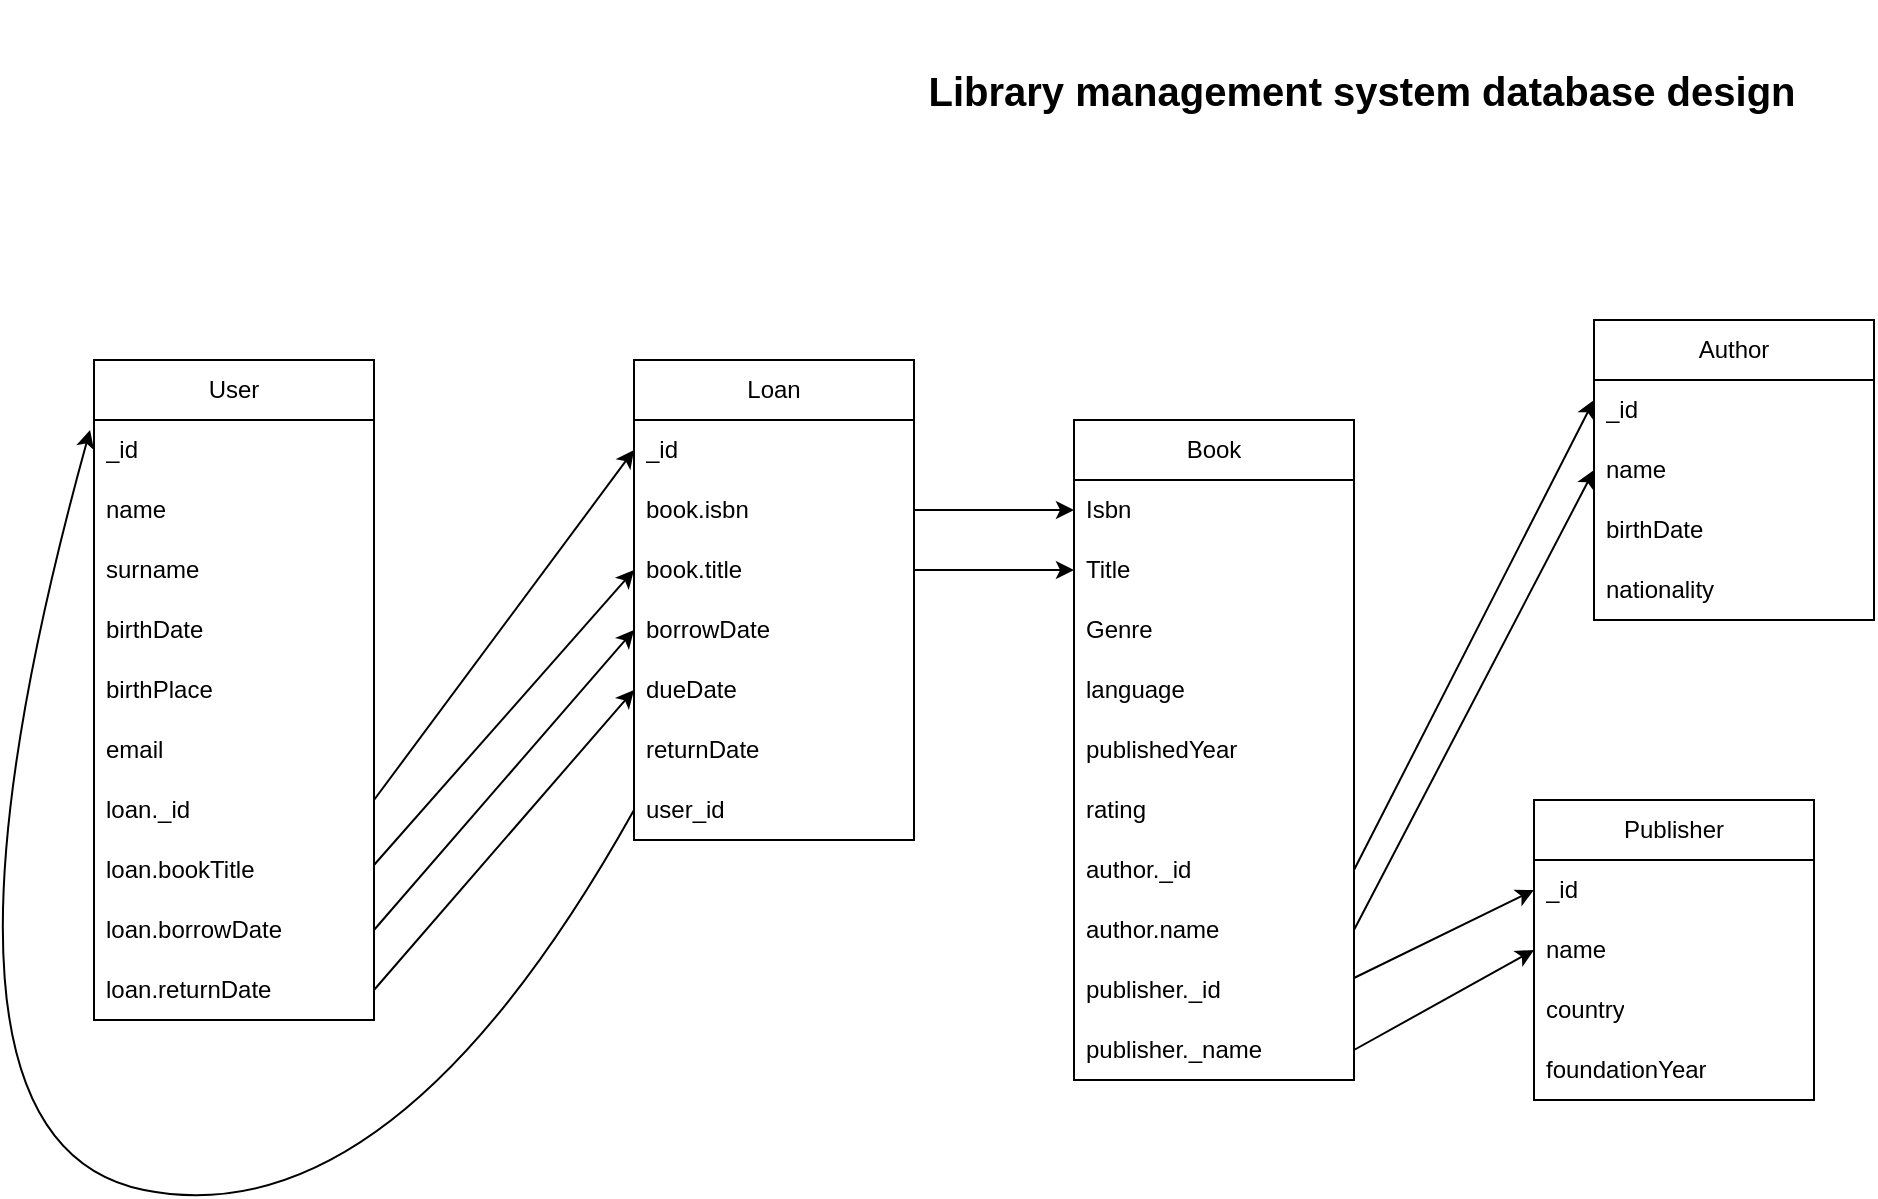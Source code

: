 <mxfile version="27.0.5">
  <diagram name="Pagina-1" id="GisjgTDZFiwCTRlyo9nu">
    <mxGraphModel dx="1611" dy="1192" grid="1" gridSize="10" guides="1" tooltips="1" connect="1" arrows="1" fold="1" page="1" pageScale="1" pageWidth="827" pageHeight="1169" math="0" shadow="0">
      <root>
        <mxCell id="0" />
        <mxCell id="1" parent="0" />
        <mxCell id="fs7NH-PJSdAx7dNadCSb-1" value="&lt;font style=&quot;font-size: 20px;&quot;&gt;&lt;b&gt;Library management system database design&lt;/b&gt;&lt;/font&gt;" style="text;html=1;align=center;verticalAlign=middle;whiteSpace=wrap;rounded=0;" vertex="1" parent="1">
          <mxGeometry x="179" y="60" width="470" height="90" as="geometry" />
        </mxCell>
        <mxCell id="fs7NH-PJSdAx7dNadCSb-2" value="Book" style="swimlane;fontStyle=0;childLayout=stackLayout;horizontal=1;startSize=30;horizontalStack=0;resizeParent=1;resizeParentMax=0;resizeLast=0;collapsible=1;marginBottom=0;whiteSpace=wrap;html=1;" vertex="1" parent="1">
          <mxGeometry x="270" y="270" width="140" height="330" as="geometry">
            <mxRectangle x="70" y="220" width="70" height="30" as="alternateBounds" />
          </mxGeometry>
        </mxCell>
        <mxCell id="fs7NH-PJSdAx7dNadCSb-3" value="Isbn" style="text;strokeColor=none;fillColor=none;align=left;verticalAlign=middle;spacingLeft=4;spacingRight=4;overflow=hidden;points=[[0,0.5],[1,0.5]];portConstraint=eastwest;rotatable=0;whiteSpace=wrap;html=1;" vertex="1" parent="fs7NH-PJSdAx7dNadCSb-2">
          <mxGeometry y="30" width="140" height="30" as="geometry" />
        </mxCell>
        <mxCell id="fs7NH-PJSdAx7dNadCSb-4" value="Title" style="text;strokeColor=none;fillColor=none;align=left;verticalAlign=middle;spacingLeft=4;spacingRight=4;overflow=hidden;points=[[0,0.5],[1,0.5]];portConstraint=eastwest;rotatable=0;whiteSpace=wrap;html=1;" vertex="1" parent="fs7NH-PJSdAx7dNadCSb-2">
          <mxGeometry y="60" width="140" height="30" as="geometry" />
        </mxCell>
        <mxCell id="fs7NH-PJSdAx7dNadCSb-5" value="Genre" style="text;strokeColor=none;fillColor=none;align=left;verticalAlign=middle;spacingLeft=4;spacingRight=4;overflow=hidden;points=[[0,0.5],[1,0.5]];portConstraint=eastwest;rotatable=0;whiteSpace=wrap;html=1;" vertex="1" parent="fs7NH-PJSdAx7dNadCSb-2">
          <mxGeometry y="90" width="140" height="30" as="geometry" />
        </mxCell>
        <mxCell id="fs7NH-PJSdAx7dNadCSb-27" value="language" style="text;strokeColor=none;fillColor=none;align=left;verticalAlign=middle;spacingLeft=4;spacingRight=4;overflow=hidden;points=[[0,0.5],[1,0.5]];portConstraint=eastwest;rotatable=0;whiteSpace=wrap;html=1;" vertex="1" parent="fs7NH-PJSdAx7dNadCSb-2">
          <mxGeometry y="120" width="140" height="30" as="geometry" />
        </mxCell>
        <mxCell id="fs7NH-PJSdAx7dNadCSb-28" value="publishedYear" style="text;strokeColor=none;fillColor=none;align=left;verticalAlign=middle;spacingLeft=4;spacingRight=4;overflow=hidden;points=[[0,0.5],[1,0.5]];portConstraint=eastwest;rotatable=0;whiteSpace=wrap;html=1;" vertex="1" parent="fs7NH-PJSdAx7dNadCSb-2">
          <mxGeometry y="150" width="140" height="30" as="geometry" />
        </mxCell>
        <mxCell id="fs7NH-PJSdAx7dNadCSb-29" value="rating" style="text;strokeColor=none;fillColor=none;align=left;verticalAlign=middle;spacingLeft=4;spacingRight=4;overflow=hidden;points=[[0,0.5],[1,0.5]];portConstraint=eastwest;rotatable=0;whiteSpace=wrap;html=1;" vertex="1" parent="fs7NH-PJSdAx7dNadCSb-2">
          <mxGeometry y="180" width="140" height="30" as="geometry" />
        </mxCell>
        <mxCell id="fs7NH-PJSdAx7dNadCSb-30" value="author._id" style="text;strokeColor=none;fillColor=none;align=left;verticalAlign=middle;spacingLeft=4;spacingRight=4;overflow=hidden;points=[[0,0.5],[1,0.5]];portConstraint=eastwest;rotatable=0;whiteSpace=wrap;html=1;" vertex="1" parent="fs7NH-PJSdAx7dNadCSb-2">
          <mxGeometry y="210" width="140" height="30" as="geometry" />
        </mxCell>
        <mxCell id="fs7NH-PJSdAx7dNadCSb-31" value="author.name" style="text;strokeColor=none;fillColor=none;align=left;verticalAlign=middle;spacingLeft=4;spacingRight=4;overflow=hidden;points=[[0,0.5],[1,0.5]];portConstraint=eastwest;rotatable=0;whiteSpace=wrap;html=1;" vertex="1" parent="fs7NH-PJSdAx7dNadCSb-2">
          <mxGeometry y="240" width="140" height="30" as="geometry" />
        </mxCell>
        <mxCell id="fs7NH-PJSdAx7dNadCSb-32" value="publisher._id" style="text;strokeColor=none;fillColor=none;align=left;verticalAlign=middle;spacingLeft=4;spacingRight=4;overflow=hidden;points=[[0,0.5],[1,0.5]];portConstraint=eastwest;rotatable=0;whiteSpace=wrap;html=1;" vertex="1" parent="fs7NH-PJSdAx7dNadCSb-2">
          <mxGeometry y="270" width="140" height="30" as="geometry" />
        </mxCell>
        <mxCell id="fs7NH-PJSdAx7dNadCSb-34" value="publisher._name" style="text;strokeColor=none;fillColor=none;align=left;verticalAlign=middle;spacingLeft=4;spacingRight=4;overflow=hidden;points=[[0,0.5],[1,0.5]];portConstraint=eastwest;rotatable=0;whiteSpace=wrap;html=1;" vertex="1" parent="fs7NH-PJSdAx7dNadCSb-2">
          <mxGeometry y="300" width="140" height="30" as="geometry" />
        </mxCell>
        <mxCell id="fs7NH-PJSdAx7dNadCSb-6" value="Author" style="swimlane;fontStyle=0;childLayout=stackLayout;horizontal=1;startSize=30;horizontalStack=0;resizeParent=1;resizeParentMax=0;resizeLast=0;collapsible=1;marginBottom=0;whiteSpace=wrap;html=1;" vertex="1" parent="1">
          <mxGeometry x="530" y="220" width="140" height="150" as="geometry" />
        </mxCell>
        <mxCell id="fs7NH-PJSdAx7dNadCSb-7" value="_id" style="text;strokeColor=none;fillColor=none;align=left;verticalAlign=middle;spacingLeft=4;spacingRight=4;overflow=hidden;points=[[0,0.5],[1,0.5]];portConstraint=eastwest;rotatable=0;whiteSpace=wrap;html=1;" vertex="1" parent="fs7NH-PJSdAx7dNadCSb-6">
          <mxGeometry y="30" width="140" height="30" as="geometry" />
        </mxCell>
        <mxCell id="fs7NH-PJSdAx7dNadCSb-8" value="name" style="text;strokeColor=none;fillColor=none;align=left;verticalAlign=middle;spacingLeft=4;spacingRight=4;overflow=hidden;points=[[0,0.5],[1,0.5]];portConstraint=eastwest;rotatable=0;whiteSpace=wrap;html=1;" vertex="1" parent="fs7NH-PJSdAx7dNadCSb-6">
          <mxGeometry y="60" width="140" height="30" as="geometry" />
        </mxCell>
        <mxCell id="fs7NH-PJSdAx7dNadCSb-9" value="birthDate" style="text;strokeColor=none;fillColor=none;align=left;verticalAlign=middle;spacingLeft=4;spacingRight=4;overflow=hidden;points=[[0,0.5],[1,0.5]];portConstraint=eastwest;rotatable=0;whiteSpace=wrap;html=1;" vertex="1" parent="fs7NH-PJSdAx7dNadCSb-6">
          <mxGeometry y="90" width="140" height="30" as="geometry" />
        </mxCell>
        <mxCell id="fs7NH-PJSdAx7dNadCSb-35" value="nationality" style="text;strokeColor=none;fillColor=none;align=left;verticalAlign=middle;spacingLeft=4;spacingRight=4;overflow=hidden;points=[[0,0.5],[1,0.5]];portConstraint=eastwest;rotatable=0;whiteSpace=wrap;html=1;" vertex="1" parent="fs7NH-PJSdAx7dNadCSb-6">
          <mxGeometry y="120" width="140" height="30" as="geometry" />
        </mxCell>
        <mxCell id="fs7NH-PJSdAx7dNadCSb-10" value="Publisher" style="swimlane;fontStyle=0;childLayout=stackLayout;horizontal=1;startSize=30;horizontalStack=0;resizeParent=1;resizeParentMax=0;resizeLast=0;collapsible=1;marginBottom=0;whiteSpace=wrap;html=1;" vertex="1" parent="1">
          <mxGeometry x="500" y="460" width="140" height="150" as="geometry" />
        </mxCell>
        <mxCell id="fs7NH-PJSdAx7dNadCSb-11" value="_id" style="text;strokeColor=none;fillColor=none;align=left;verticalAlign=middle;spacingLeft=4;spacingRight=4;overflow=hidden;points=[[0,0.5],[1,0.5]];portConstraint=eastwest;rotatable=0;whiteSpace=wrap;html=1;" vertex="1" parent="fs7NH-PJSdAx7dNadCSb-10">
          <mxGeometry y="30" width="140" height="30" as="geometry" />
        </mxCell>
        <mxCell id="fs7NH-PJSdAx7dNadCSb-12" value="name" style="text;strokeColor=none;fillColor=none;align=left;verticalAlign=middle;spacingLeft=4;spacingRight=4;overflow=hidden;points=[[0,0.5],[1,0.5]];portConstraint=eastwest;rotatable=0;whiteSpace=wrap;html=1;" vertex="1" parent="fs7NH-PJSdAx7dNadCSb-10">
          <mxGeometry y="60" width="140" height="30" as="geometry" />
        </mxCell>
        <mxCell id="fs7NH-PJSdAx7dNadCSb-13" value="country" style="text;strokeColor=none;fillColor=none;align=left;verticalAlign=middle;spacingLeft=4;spacingRight=4;overflow=hidden;points=[[0,0.5],[1,0.5]];portConstraint=eastwest;rotatable=0;whiteSpace=wrap;html=1;" vertex="1" parent="fs7NH-PJSdAx7dNadCSb-10">
          <mxGeometry y="90" width="140" height="30" as="geometry" />
        </mxCell>
        <mxCell id="fs7NH-PJSdAx7dNadCSb-36" value="foundationYear" style="text;strokeColor=none;fillColor=none;align=left;verticalAlign=middle;spacingLeft=4;spacingRight=4;overflow=hidden;points=[[0,0.5],[1,0.5]];portConstraint=eastwest;rotatable=0;whiteSpace=wrap;html=1;" vertex="1" parent="fs7NH-PJSdAx7dNadCSb-10">
          <mxGeometry y="120" width="140" height="30" as="geometry" />
        </mxCell>
        <mxCell id="fs7NH-PJSdAx7dNadCSb-18" value="Loan" style="swimlane;fontStyle=0;childLayout=stackLayout;horizontal=1;startSize=30;horizontalStack=0;resizeParent=1;resizeParentMax=0;resizeLast=0;collapsible=1;marginBottom=0;whiteSpace=wrap;html=1;" vertex="1" parent="1">
          <mxGeometry x="50" y="240" width="140" height="240" as="geometry" />
        </mxCell>
        <mxCell id="fs7NH-PJSdAx7dNadCSb-19" value="_id" style="text;strokeColor=none;fillColor=none;align=left;verticalAlign=middle;spacingLeft=4;spacingRight=4;overflow=hidden;points=[[0,0.5],[1,0.5]];portConstraint=eastwest;rotatable=0;whiteSpace=wrap;html=1;" vertex="1" parent="fs7NH-PJSdAx7dNadCSb-18">
          <mxGeometry y="30" width="140" height="30" as="geometry" />
        </mxCell>
        <mxCell id="fs7NH-PJSdAx7dNadCSb-20" value="book.isbn" style="text;strokeColor=none;fillColor=none;align=left;verticalAlign=middle;spacingLeft=4;spacingRight=4;overflow=hidden;points=[[0,0.5],[1,0.5]];portConstraint=eastwest;rotatable=0;whiteSpace=wrap;html=1;" vertex="1" parent="fs7NH-PJSdAx7dNadCSb-18">
          <mxGeometry y="60" width="140" height="30" as="geometry" />
        </mxCell>
        <mxCell id="fs7NH-PJSdAx7dNadCSb-21" value="book.title" style="text;strokeColor=none;fillColor=none;align=left;verticalAlign=middle;spacingLeft=4;spacingRight=4;overflow=hidden;points=[[0,0.5],[1,0.5]];portConstraint=eastwest;rotatable=0;whiteSpace=wrap;html=1;" vertex="1" parent="fs7NH-PJSdAx7dNadCSb-18">
          <mxGeometry y="90" width="140" height="30" as="geometry" />
        </mxCell>
        <mxCell id="fs7NH-PJSdAx7dNadCSb-44" value="borrowDate" style="text;strokeColor=none;fillColor=none;align=left;verticalAlign=middle;spacingLeft=4;spacingRight=4;overflow=hidden;points=[[0,0.5],[1,0.5]];portConstraint=eastwest;rotatable=0;whiteSpace=wrap;html=1;" vertex="1" parent="fs7NH-PJSdAx7dNadCSb-18">
          <mxGeometry y="120" width="140" height="30" as="geometry" />
        </mxCell>
        <mxCell id="fs7NH-PJSdAx7dNadCSb-45" value="dueDate" style="text;strokeColor=none;fillColor=none;align=left;verticalAlign=middle;spacingLeft=4;spacingRight=4;overflow=hidden;points=[[0,0.5],[1,0.5]];portConstraint=eastwest;rotatable=0;whiteSpace=wrap;html=1;" vertex="1" parent="fs7NH-PJSdAx7dNadCSb-18">
          <mxGeometry y="150" width="140" height="30" as="geometry" />
        </mxCell>
        <mxCell id="fs7NH-PJSdAx7dNadCSb-46" value="returnDate" style="text;strokeColor=none;fillColor=none;align=left;verticalAlign=middle;spacingLeft=4;spacingRight=4;overflow=hidden;points=[[0,0.5],[1,0.5]];portConstraint=eastwest;rotatable=0;whiteSpace=wrap;html=1;" vertex="1" parent="fs7NH-PJSdAx7dNadCSb-18">
          <mxGeometry y="180" width="140" height="30" as="geometry" />
        </mxCell>
        <mxCell id="fs7NH-PJSdAx7dNadCSb-47" value="user_id" style="text;strokeColor=none;fillColor=none;align=left;verticalAlign=middle;spacingLeft=4;spacingRight=4;overflow=hidden;points=[[0,0.5],[1,0.5]];portConstraint=eastwest;rotatable=0;whiteSpace=wrap;html=1;" vertex="1" parent="fs7NH-PJSdAx7dNadCSb-18">
          <mxGeometry y="210" width="140" height="30" as="geometry" />
        </mxCell>
        <mxCell id="fs7NH-PJSdAx7dNadCSb-22" value="User" style="swimlane;fontStyle=0;childLayout=stackLayout;horizontal=1;startSize=30;horizontalStack=0;resizeParent=1;resizeParentMax=0;resizeLast=0;collapsible=1;marginBottom=0;whiteSpace=wrap;html=1;" vertex="1" parent="1">
          <mxGeometry x="-220" y="240" width="140" height="330" as="geometry" />
        </mxCell>
        <mxCell id="fs7NH-PJSdAx7dNadCSb-23" value="_id" style="text;strokeColor=none;fillColor=none;align=left;verticalAlign=middle;spacingLeft=4;spacingRight=4;overflow=hidden;points=[[0,0.5],[1,0.5]];portConstraint=eastwest;rotatable=0;whiteSpace=wrap;html=1;" vertex="1" parent="fs7NH-PJSdAx7dNadCSb-22">
          <mxGeometry y="30" width="140" height="30" as="geometry" />
        </mxCell>
        <mxCell id="fs7NH-PJSdAx7dNadCSb-24" value="name" style="text;strokeColor=none;fillColor=none;align=left;verticalAlign=middle;spacingLeft=4;spacingRight=4;overflow=hidden;points=[[0,0.5],[1,0.5]];portConstraint=eastwest;rotatable=0;whiteSpace=wrap;html=1;" vertex="1" parent="fs7NH-PJSdAx7dNadCSb-22">
          <mxGeometry y="60" width="140" height="30" as="geometry" />
        </mxCell>
        <mxCell id="fs7NH-PJSdAx7dNadCSb-25" value="surname" style="text;strokeColor=none;fillColor=none;align=left;verticalAlign=middle;spacingLeft=4;spacingRight=4;overflow=hidden;points=[[0,0.5],[1,0.5]];portConstraint=eastwest;rotatable=0;whiteSpace=wrap;html=1;" vertex="1" parent="fs7NH-PJSdAx7dNadCSb-22">
          <mxGeometry y="90" width="140" height="30" as="geometry" />
        </mxCell>
        <mxCell id="fs7NH-PJSdAx7dNadCSb-37" value="birthDate" style="text;strokeColor=none;fillColor=none;align=left;verticalAlign=middle;spacingLeft=4;spacingRight=4;overflow=hidden;points=[[0,0.5],[1,0.5]];portConstraint=eastwest;rotatable=0;whiteSpace=wrap;html=1;" vertex="1" parent="fs7NH-PJSdAx7dNadCSb-22">
          <mxGeometry y="120" width="140" height="30" as="geometry" />
        </mxCell>
        <mxCell id="fs7NH-PJSdAx7dNadCSb-38" value="birthPlace" style="text;strokeColor=none;fillColor=none;align=left;verticalAlign=middle;spacingLeft=4;spacingRight=4;overflow=hidden;points=[[0,0.5],[1,0.5]];portConstraint=eastwest;rotatable=0;whiteSpace=wrap;html=1;" vertex="1" parent="fs7NH-PJSdAx7dNadCSb-22">
          <mxGeometry y="150" width="140" height="30" as="geometry" />
        </mxCell>
        <mxCell id="fs7NH-PJSdAx7dNadCSb-39" value="email" style="text;strokeColor=none;fillColor=none;align=left;verticalAlign=middle;spacingLeft=4;spacingRight=4;overflow=hidden;points=[[0,0.5],[1,0.5]];portConstraint=eastwest;rotatable=0;whiteSpace=wrap;html=1;" vertex="1" parent="fs7NH-PJSdAx7dNadCSb-22">
          <mxGeometry y="180" width="140" height="30" as="geometry" />
        </mxCell>
        <mxCell id="fs7NH-PJSdAx7dNadCSb-40" value="loan._id" style="text;strokeColor=none;fillColor=none;align=left;verticalAlign=middle;spacingLeft=4;spacingRight=4;overflow=hidden;points=[[0,0.5],[1,0.5]];portConstraint=eastwest;rotatable=0;whiteSpace=wrap;html=1;" vertex="1" parent="fs7NH-PJSdAx7dNadCSb-22">
          <mxGeometry y="210" width="140" height="30" as="geometry" />
        </mxCell>
        <mxCell id="fs7NH-PJSdAx7dNadCSb-41" value="loan.bookTitle" style="text;strokeColor=none;fillColor=none;align=left;verticalAlign=middle;spacingLeft=4;spacingRight=4;overflow=hidden;points=[[0,0.5],[1,0.5]];portConstraint=eastwest;rotatable=0;whiteSpace=wrap;html=1;" vertex="1" parent="fs7NH-PJSdAx7dNadCSb-22">
          <mxGeometry y="240" width="140" height="30" as="geometry" />
        </mxCell>
        <mxCell id="fs7NH-PJSdAx7dNadCSb-42" value="loan.borrowDate" style="text;strokeColor=none;fillColor=none;align=left;verticalAlign=middle;spacingLeft=4;spacingRight=4;overflow=hidden;points=[[0,0.5],[1,0.5]];portConstraint=eastwest;rotatable=0;whiteSpace=wrap;html=1;" vertex="1" parent="fs7NH-PJSdAx7dNadCSb-22">
          <mxGeometry y="270" width="140" height="30" as="geometry" />
        </mxCell>
        <mxCell id="fs7NH-PJSdAx7dNadCSb-43" value="loan.returnDate" style="text;strokeColor=none;fillColor=none;align=left;verticalAlign=middle;spacingLeft=4;spacingRight=4;overflow=hidden;points=[[0,0.5],[1,0.5]];portConstraint=eastwest;rotatable=0;whiteSpace=wrap;html=1;" vertex="1" parent="fs7NH-PJSdAx7dNadCSb-22">
          <mxGeometry y="300" width="140" height="30" as="geometry" />
        </mxCell>
        <mxCell id="fs7NH-PJSdAx7dNadCSb-33" value="" style="endArrow=classic;html=1;rounded=0;exitX=1;exitY=0.5;exitDx=0;exitDy=0;entryX=0;entryY=0.333;entryDx=0;entryDy=0;entryPerimeter=0;" edge="1" parent="1" source="fs7NH-PJSdAx7dNadCSb-30" target="fs7NH-PJSdAx7dNadCSb-7">
          <mxGeometry width="50" height="50" relative="1" as="geometry">
            <mxPoint x="210" y="470" as="sourcePoint" />
            <mxPoint x="260" y="420" as="targetPoint" />
            <Array as="points" />
          </mxGeometry>
        </mxCell>
        <mxCell id="fs7NH-PJSdAx7dNadCSb-48" value="" style="endArrow=classic;html=1;rounded=0;exitX=1;exitY=0.5;exitDx=0;exitDy=0;entryX=0;entryY=0.5;entryDx=0;entryDy=0;" edge="1" parent="1" source="fs7NH-PJSdAx7dNadCSb-31" target="fs7NH-PJSdAx7dNadCSb-8">
          <mxGeometry width="50" height="50" relative="1" as="geometry">
            <mxPoint x="210" y="465" as="sourcePoint" />
            <mxPoint x="530" y="280" as="targetPoint" />
            <Array as="points" />
          </mxGeometry>
        </mxCell>
        <mxCell id="fs7NH-PJSdAx7dNadCSb-49" value="" style="endArrow=classic;html=1;rounded=0;exitX=1;exitY=0.3;exitDx=0;exitDy=0;exitPerimeter=0;entryX=0;entryY=0.5;entryDx=0;entryDy=0;" edge="1" parent="1" source="fs7NH-PJSdAx7dNadCSb-32" target="fs7NH-PJSdAx7dNadCSb-11">
          <mxGeometry width="50" height="50" relative="1" as="geometry">
            <mxPoint x="210" y="510" as="sourcePoint" />
            <mxPoint x="460" y="520" as="targetPoint" />
            <Array as="points" />
          </mxGeometry>
        </mxCell>
        <mxCell id="fs7NH-PJSdAx7dNadCSb-50" value="" style="endArrow=classic;html=1;rounded=0;exitX=1;exitY=0.5;exitDx=0;exitDy=0;entryX=0;entryY=0.5;entryDx=0;entryDy=0;" edge="1" parent="1" source="fs7NH-PJSdAx7dNadCSb-34" target="fs7NH-PJSdAx7dNadCSb-12">
          <mxGeometry width="50" height="50" relative="1" as="geometry">
            <mxPoint x="350" y="560" as="sourcePoint" />
            <mxPoint x="400" y="510" as="targetPoint" />
            <Array as="points" />
          </mxGeometry>
        </mxCell>
        <mxCell id="fs7NH-PJSdAx7dNadCSb-51" value="" style="endArrow=classic;html=1;rounded=0;exitX=1;exitY=0.5;exitDx=0;exitDy=0;entryX=0;entryY=0.5;entryDx=0;entryDy=0;" edge="1" parent="1" source="fs7NH-PJSdAx7dNadCSb-20" target="fs7NH-PJSdAx7dNadCSb-3">
          <mxGeometry width="50" height="50" relative="1" as="geometry">
            <mxPoint x="30" y="660" as="sourcePoint" />
            <mxPoint x="40" y="265" as="targetPoint" />
            <Array as="points" />
          </mxGeometry>
        </mxCell>
        <mxCell id="fs7NH-PJSdAx7dNadCSb-52" value="" style="endArrow=classic;html=1;rounded=0;exitX=1;exitY=0.5;exitDx=0;exitDy=0;entryX=0;entryY=0.5;entryDx=0;entryDy=0;" edge="1" parent="1" source="fs7NH-PJSdAx7dNadCSb-21" target="fs7NH-PJSdAx7dNadCSb-4">
          <mxGeometry width="50" height="50" relative="1" as="geometry">
            <mxPoint x="170" y="765" as="sourcePoint" />
            <mxPoint x="280" y="325" as="targetPoint" />
            <Array as="points" />
          </mxGeometry>
        </mxCell>
        <mxCell id="fs7NH-PJSdAx7dNadCSb-55" value="" style="endArrow=classic;html=1;rounded=0;exitX=1;exitY=0.5;exitDx=0;exitDy=0;entryX=0;entryY=0.5;entryDx=0;entryDy=0;" edge="1" parent="1" target="fs7NH-PJSdAx7dNadCSb-19">
          <mxGeometry width="50" height="50" relative="1" as="geometry">
            <mxPoint x="-80" y="460" as="sourcePoint" />
            <mxPoint y="460" as="targetPoint" />
            <Array as="points" />
          </mxGeometry>
        </mxCell>
        <mxCell id="fs7NH-PJSdAx7dNadCSb-56" value="" style="endArrow=classic;html=1;rounded=0;exitX=1;exitY=0.5;exitDx=0;exitDy=0;entryX=0;entryY=0.5;entryDx=0;entryDy=0;" edge="1" parent="1" target="fs7NH-PJSdAx7dNadCSb-21">
          <mxGeometry width="50" height="50" relative="1" as="geometry">
            <mxPoint x="-80" y="492.5" as="sourcePoint" />
            <mxPoint x="50" y="317.5" as="targetPoint" />
            <Array as="points" />
          </mxGeometry>
        </mxCell>
        <mxCell id="fs7NH-PJSdAx7dNadCSb-57" value="" style="endArrow=classic;html=1;rounded=0;exitX=1;exitY=0.5;exitDx=0;exitDy=0;entryX=0;entryY=0.5;entryDx=0;entryDy=0;exitPerimeter=0;" edge="1" parent="1" source="fs7NH-PJSdAx7dNadCSb-42" target="fs7NH-PJSdAx7dNadCSb-44">
          <mxGeometry width="50" height="50" relative="1" as="geometry">
            <mxPoint x="-70" y="502.5" as="sourcePoint" />
            <mxPoint x="60" y="355" as="targetPoint" />
            <Array as="points" />
          </mxGeometry>
        </mxCell>
        <mxCell id="fs7NH-PJSdAx7dNadCSb-59" value="" style="endArrow=classic;html=1;rounded=0;exitX=1;exitY=0.5;exitDx=0;exitDy=0;entryX=0;entryY=0.5;entryDx=0;entryDy=0;" edge="1" parent="1" source="fs7NH-PJSdAx7dNadCSb-43" target="fs7NH-PJSdAx7dNadCSb-45">
          <mxGeometry width="50" height="50" relative="1" as="geometry">
            <mxPoint x="-70" y="535" as="sourcePoint" />
            <mxPoint x="60" y="385" as="targetPoint" />
            <Array as="points" />
          </mxGeometry>
        </mxCell>
        <mxCell id="fs7NH-PJSdAx7dNadCSb-60" value="" style="curved=1;endArrow=classic;html=1;rounded=0;exitX=0;exitY=0.5;exitDx=0;exitDy=0;entryX=-0.014;entryY=0.167;entryDx=0;entryDy=0;entryPerimeter=0;" edge="1" parent="1" source="fs7NH-PJSdAx7dNadCSb-47" target="fs7NH-PJSdAx7dNadCSb-23">
          <mxGeometry width="50" height="50" relative="1" as="geometry">
            <mxPoint x="100" y="530" as="sourcePoint" />
            <mxPoint x="-70" y="630" as="targetPoint" />
            <Array as="points">
              <mxPoint x="-70" y="680" />
              <mxPoint x="-320" y="630" />
            </Array>
          </mxGeometry>
        </mxCell>
      </root>
    </mxGraphModel>
  </diagram>
</mxfile>
